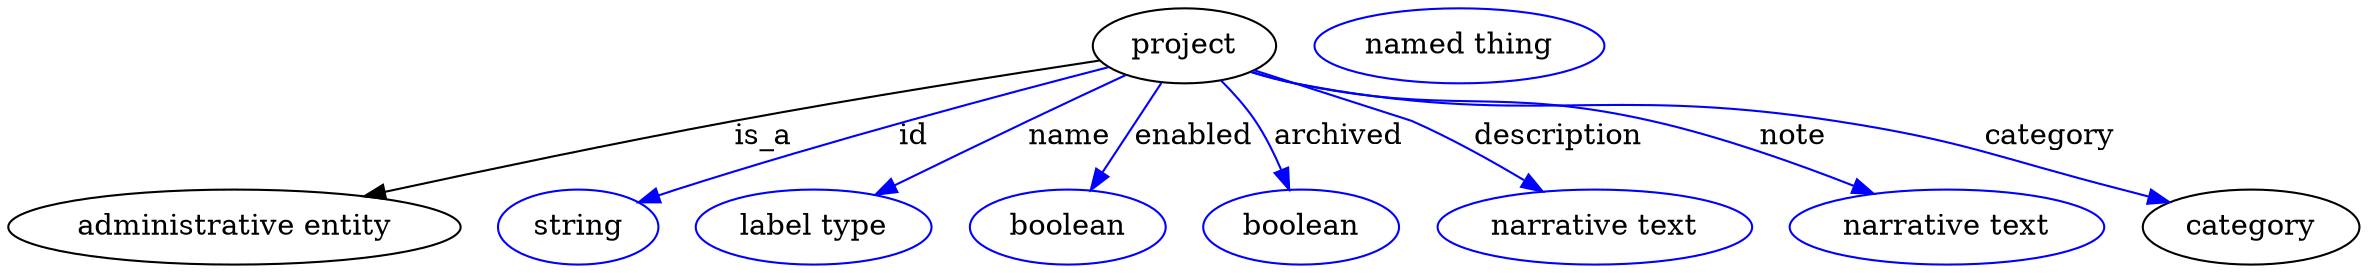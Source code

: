 digraph {
	graph [bb="0,0,1125.5,123"];
	node [label="\N"];
	project	 [height=0.5,
		label=project,
		pos="563.54,105",
		width=1.2277];
	"administrative entity"	 [height=0.5,
		pos="108.54,18",
		width=3.015];
	project -> "administrative entity"	 [label=is_a,
		lp="362.54,61.5",
		pos="e,173.07,32.508 521.83,98.566 478.44,91.745 408.59,80.402 348.54,69 292.87,58.429 230.24,45.071 182.93,34.679"];
	id	 [color=blue,
		height=0.5,
		label=string,
		pos="273.54,18",
		width=1.0652];
	project -> id	 [color=blue,
		label=id,
		lp="434.54,61.5",
		pos="e,302.98,29.735 525.76,95.389 477.7,82.91 392.32,59.884 320.54,36 317.95,35.138 315.29,34.217 312.62,33.266",
		style=solid];
	name	 [color=blue,
		height=0.5,
		label="label type",
		pos="386.54,18",
		width=1.5707];
	project -> name	 [color=blue,
		label=name,
		lp="508.54,61.5",
		pos="e,416.83,33.303 534.64,91.261 520.69,84.594 503.72,76.435 488.54,69 467.76,58.819 444.69,47.304 425.76,37.795",
		style=solid];
	enabled	 [color=blue,
		height=0.5,
		label=boolean,
		pos="507.54,18",
		width=1.2999];
	project -> enabled	 [color=blue,
		label=enabled,
		lp="568.04,61.5",
		pos="e,518.86,35.58 552.21,87.394 544.24,75.012 533.44,58.23 524.45,44.27",
		style=solid];
	archived	 [color=blue,
		height=0.5,
		label=boolean,
		pos="619.54,18",
		width=1.2999];
	project -> archived	 [color=blue,
		label=archived,
		lp="638.04,61.5",
		pos="e,613.45,36.246 581.47,88.47 587.09,82.68 593,75.894 597.54,69 602.24,61.864 606.32,53.559 609.65,45.749",
		style=solid];
	description	 [color=blue,
		height=0.5,
		label="narrative text",
		pos="759.54,18",
		width=2.0943];
	project -> description	 [color=blue,
		label=description,
		lp="744.54,61.5",
		pos="e,734.4,34.998 597.43,93.368 603.77,91.226 610.35,89.027 616.54,87 641.79,78.728 649.29,79.847 673.54,69 691.42,61.002 710.25,50.145 \
725.72,40.503",
		style=solid];
	note	 [color=blue,
		height=0.5,
		label="narrative text",
		pos="928.54,18",
		width=2.0943];
	project -> note	 [color=blue,
		label=note,
		lp="856.54,61.5",
		pos="e,892.71,33.946 596.01,92.697 602.72,90.517 609.8,88.476 616.54,87 692.06,70.467 714.23,86.448 789.54,69 821.66,61.559 856.48,48.774 \
883.24,37.867",
		style=solid];
	category	 [height=0.5,
		pos="1073.5,18",
		width=1.4443];
	project -> category	 [color=blue,
		label=category,
		lp="979.54,61.5",
		pos="e,1034.2,29.903 595.69,92.606 602.49,90.405 609.68,88.378 616.54,87 730.1,64.185 762.07,86.72 876.54,69 938.01,59.485 952.47,52.14 \
1012.5,36 1016.4,34.966 1020.4,33.865 1024.4,32.738",
		style=solid];
	"named thing_category"	 [color=blue,
		height=0.5,
		label="named thing",
		pos="695.54,105",
		width=1.9318];
}
